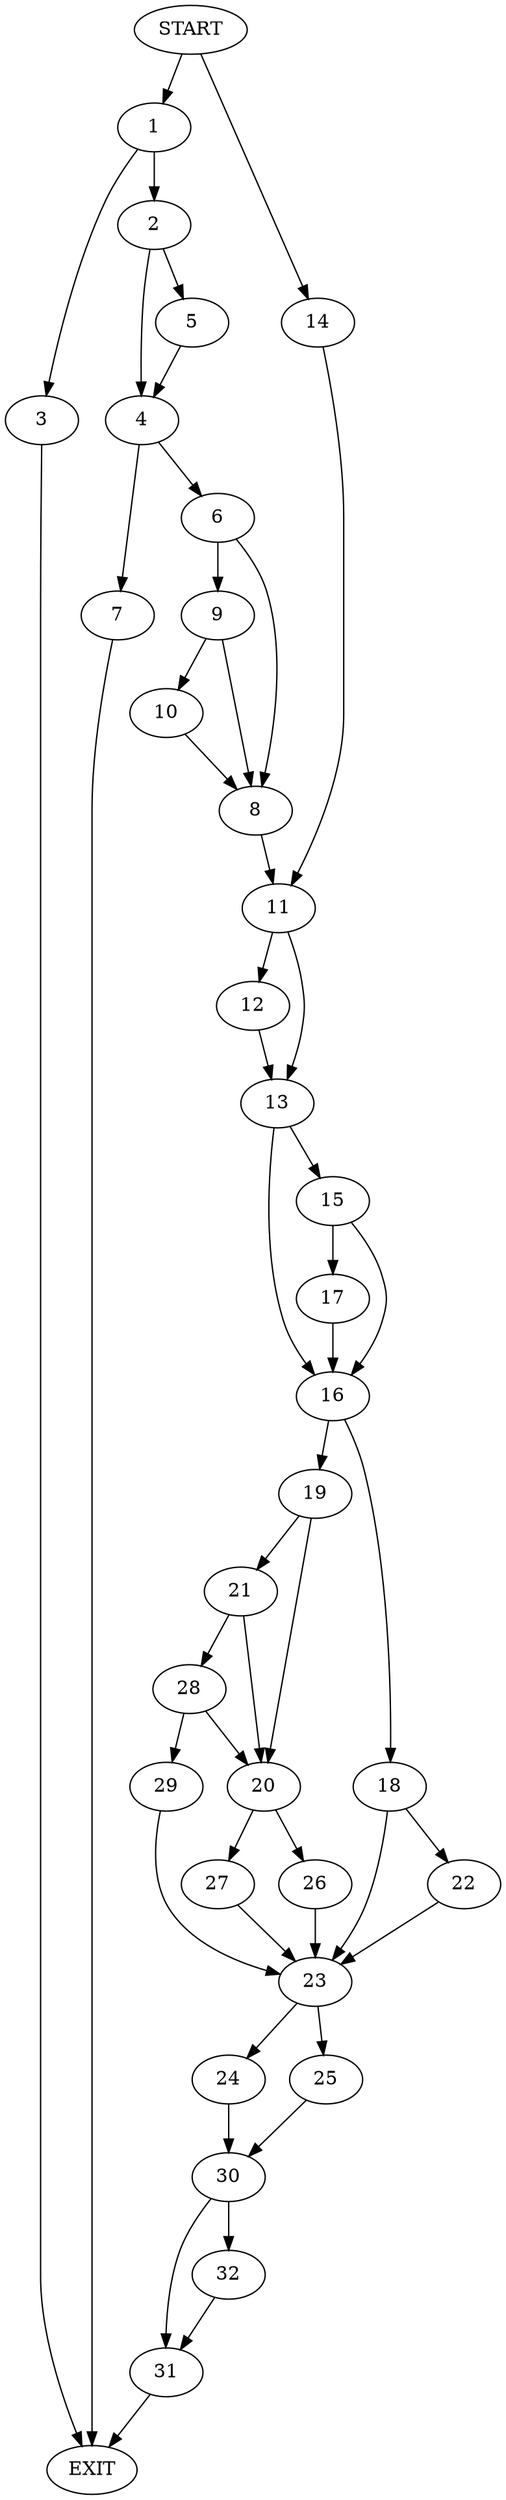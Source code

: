 digraph {
0 [label="START"]
33 [label="EXIT"]
0 -> 1
1 -> 2
1 -> 3
2 -> 4
2 -> 5
3 -> 33
4 -> 6
4 -> 7
5 -> 4
6 -> 8
6 -> 9
7 -> 33
9 -> 8
9 -> 10
8 -> 11
10 -> 8
11 -> 12
11 -> 13
0 -> 14
14 -> 11
12 -> 13
13 -> 15
13 -> 16
15 -> 17
15 -> 16
16 -> 18
16 -> 19
17 -> 16
19 -> 20
19 -> 21
18 -> 22
18 -> 23
23 -> 24
23 -> 25
22 -> 23
20 -> 26
20 -> 27
21 -> 20
21 -> 28
28 -> 29
28 -> 20
29 -> 23
26 -> 23
27 -> 23
25 -> 30
24 -> 30
30 -> 31
30 -> 32
31 -> 33
32 -> 31
}
